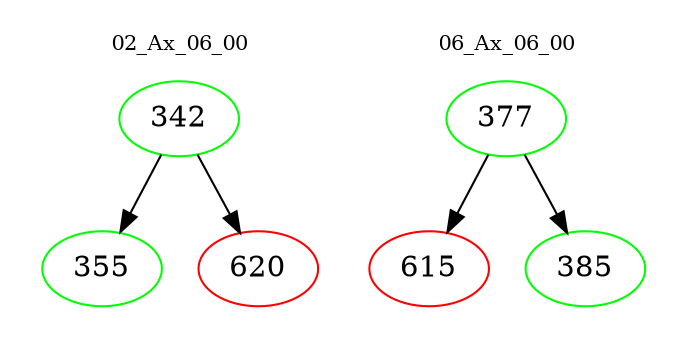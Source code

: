 digraph{
subgraph cluster_0 {
color = white
label = "02_Ax_06_00";
fontsize=10;
T0_342 [label="342", color="green"]
T0_342 -> T0_355 [color="black"]
T0_355 [label="355", color="green"]
T0_342 -> T0_620 [color="black"]
T0_620 [label="620", color="red"]
}
subgraph cluster_1 {
color = white
label = "06_Ax_06_00";
fontsize=10;
T1_377 [label="377", color="green"]
T1_377 -> T1_615 [color="black"]
T1_615 [label="615", color="red"]
T1_377 -> T1_385 [color="black"]
T1_385 [label="385", color="green"]
}
}
